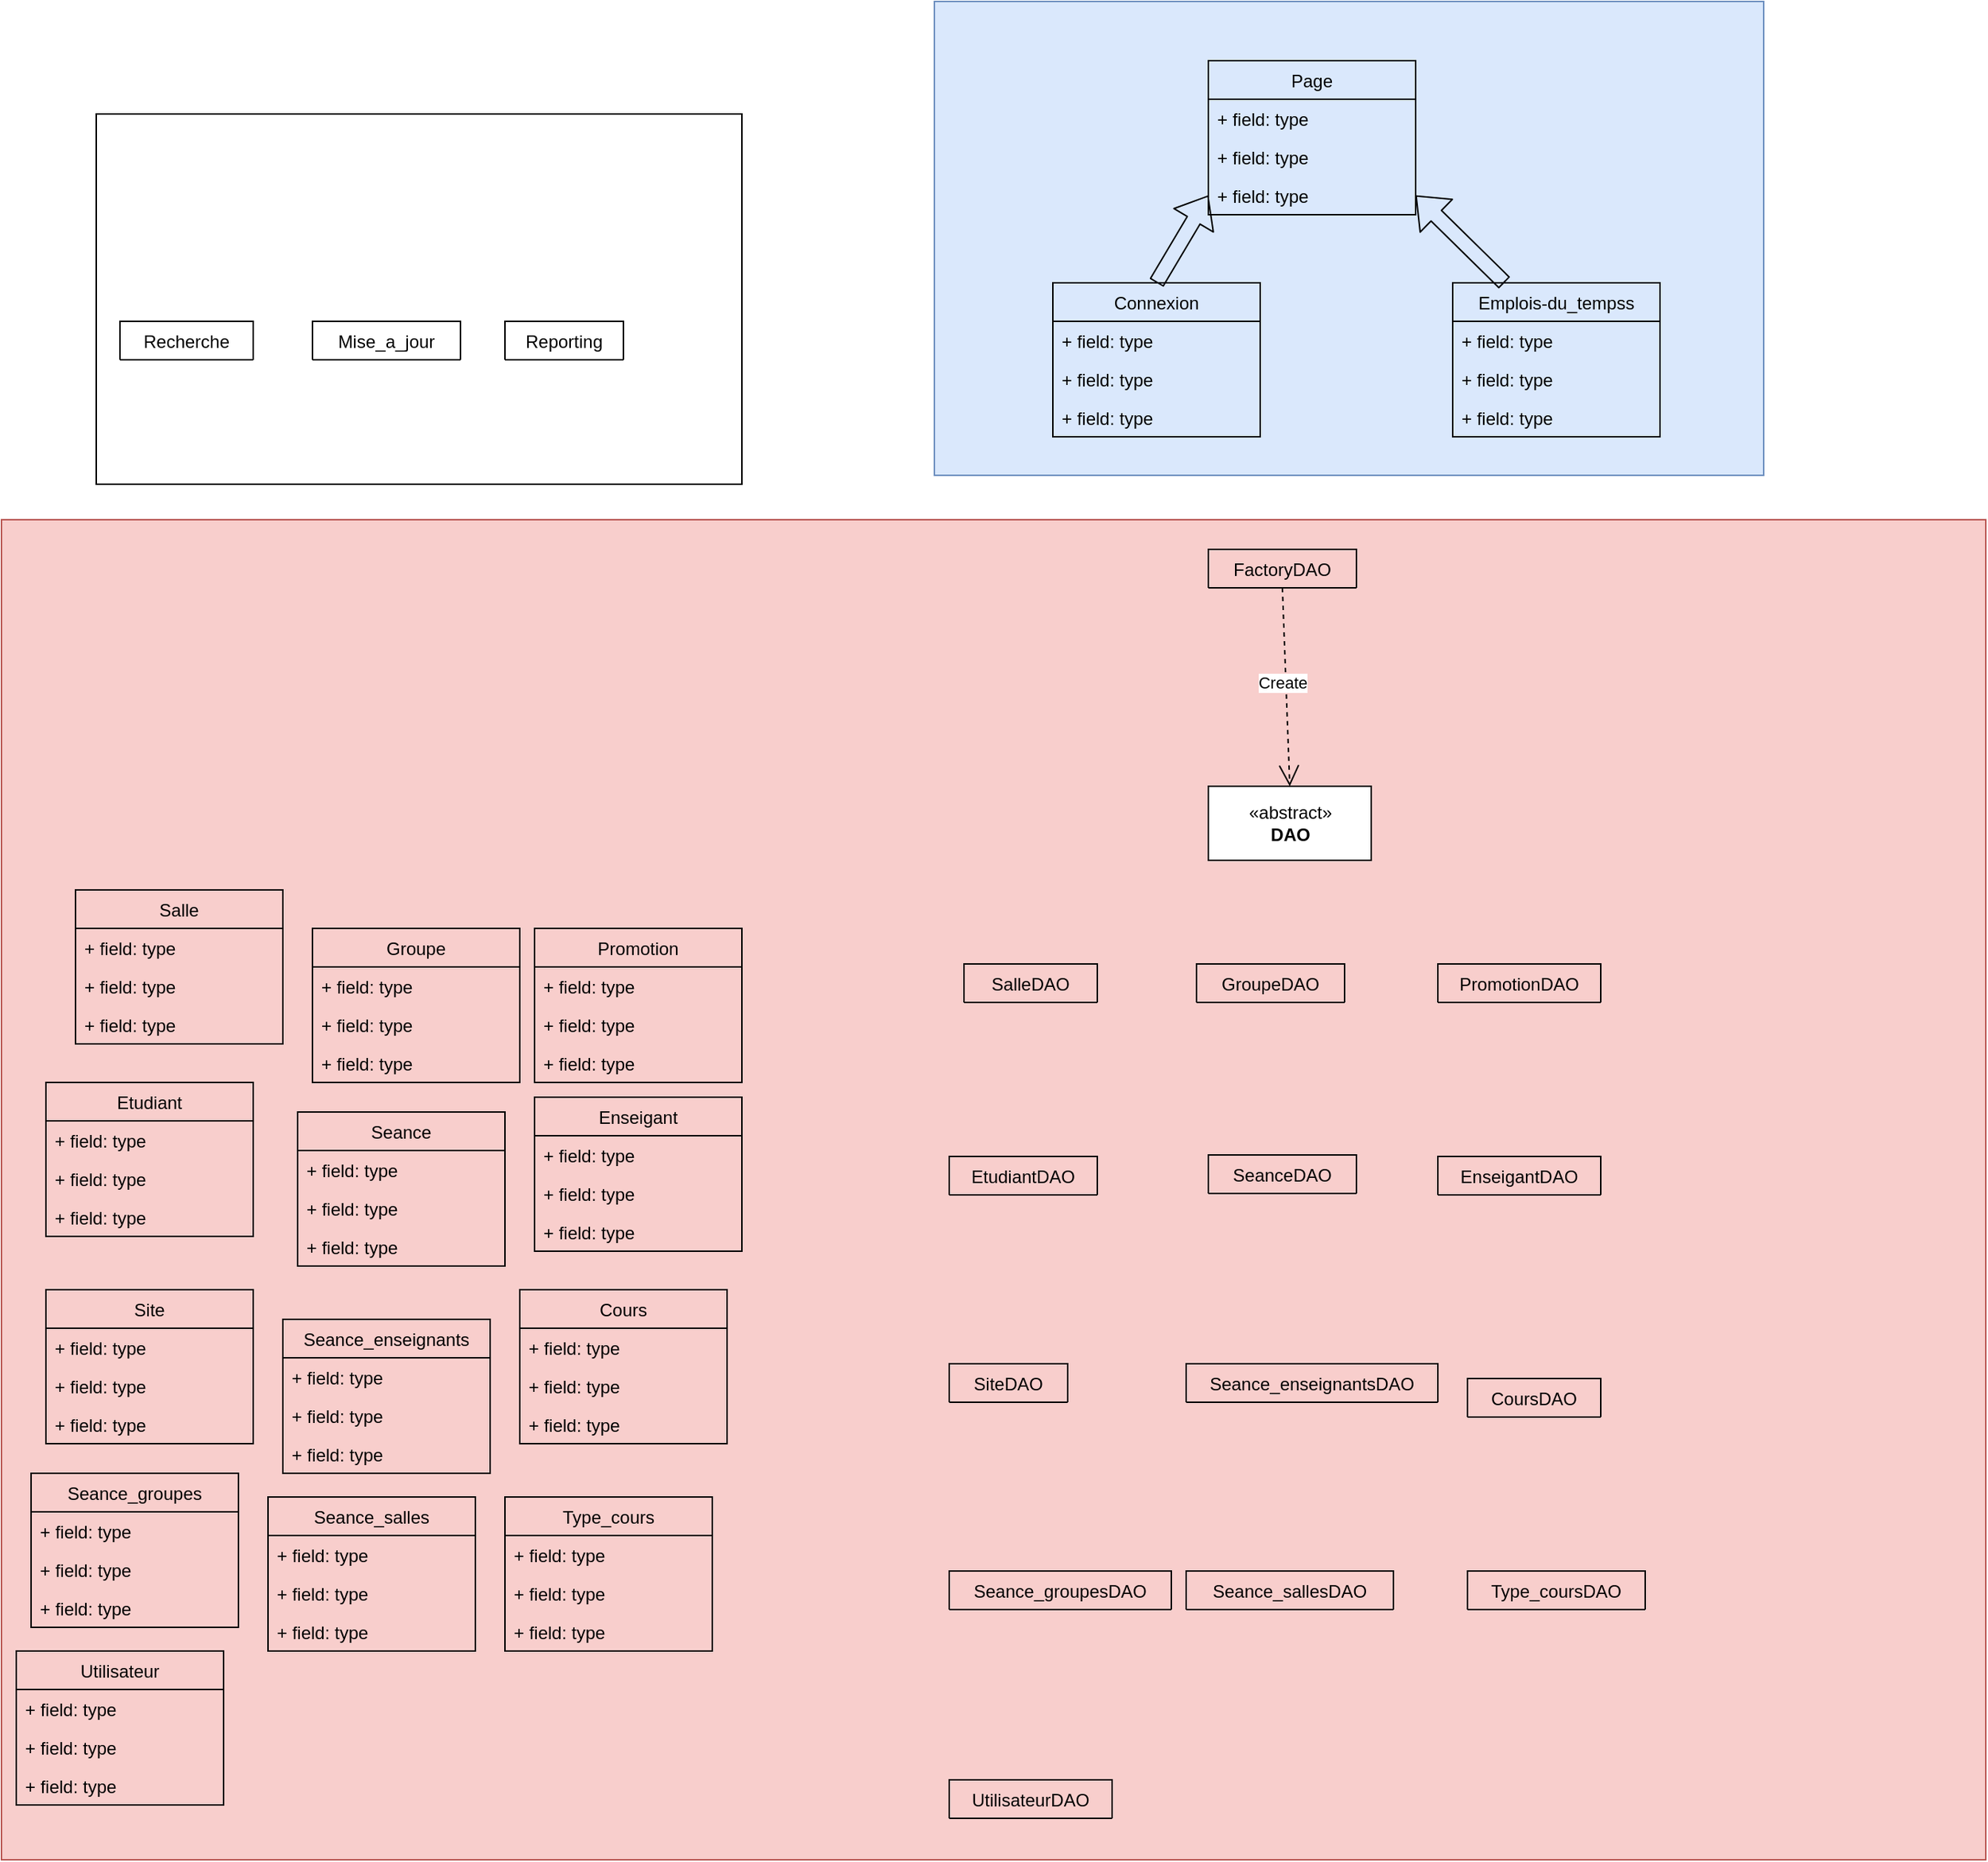 <mxfile version="13.0.3" type="device"><diagram id="pnpmk6hyXVX3S4UAjopI" name="Page-1"><mxGraphModel dx="2031" dy="2400" grid="1" gridSize="10" guides="1" tooltips="1" connect="1" arrows="1" fold="1" page="1" pageScale="1" pageWidth="827" pageHeight="1169" math="0" shadow="0"><root><mxCell id="0"/><mxCell id="1" parent="0"/><mxCell id="8BWzYGE6WjT0NuHXEnyT-165" value="" style="rounded=0;whiteSpace=wrap;html=1;fillColor=#dae8fc;strokeColor=#6c8ebf;" vertex="1" parent="1"><mxGeometry x="650" y="-660" width="560" height="320" as="geometry"/></mxCell><mxCell id="8BWzYGE6WjT0NuHXEnyT-150" value="" style="rounded=0;whiteSpace=wrap;html=1;" vertex="1" parent="1"><mxGeometry x="84" y="-584" width="436" height="250" as="geometry"/></mxCell><mxCell id="8BWzYGE6WjT0NuHXEnyT-59" value="" style="verticalLabelPosition=bottom;verticalAlign=top;html=1;shape=mxgraph.basic.rect;fillColor2=none;strokeWidth=1;size=20;indent=5;fillColor=#f8cecc;strokeColor=#b85450;" vertex="1" parent="1"><mxGeometry x="20" y="-310" width="1340" height="905" as="geometry"/></mxCell><mxCell id="8BWzYGE6WjT0NuHXEnyT-61" value="SalleDAO" style="swimlane;fontStyle=0;childLayout=stackLayout;horizontal=1;startSize=26;fillColor=none;horizontalStack=0;resizeParent=1;resizeParentMax=0;resizeLast=0;collapsible=1;marginBottom=0;" vertex="1" collapsed="1" parent="1"><mxGeometry x="670" y="-10" width="90" height="26" as="geometry"><mxRectangle x="670" y="-10" width="140" height="104" as="alternateBounds"/></mxGeometry></mxCell><mxCell id="8BWzYGE6WjT0NuHXEnyT-62" value="+ field: type" style="text;strokeColor=none;fillColor=none;align=left;verticalAlign=top;spacingLeft=4;spacingRight=4;overflow=hidden;rotatable=0;points=[[0,0.5],[1,0.5]];portConstraint=eastwest;" vertex="1" parent="8BWzYGE6WjT0NuHXEnyT-61"><mxGeometry y="26" width="90" height="26" as="geometry"/></mxCell><mxCell id="8BWzYGE6WjT0NuHXEnyT-63" value="+ field: type" style="text;strokeColor=none;fillColor=none;align=left;verticalAlign=top;spacingLeft=4;spacingRight=4;overflow=hidden;rotatable=0;points=[[0,0.5],[1,0.5]];portConstraint=eastwest;" vertex="1" parent="8BWzYGE6WjT0NuHXEnyT-61"><mxGeometry y="52" width="90" height="26" as="geometry"/></mxCell><mxCell id="8BWzYGE6WjT0NuHXEnyT-64" value="+ field: type" style="text;strokeColor=none;fillColor=none;align=left;verticalAlign=top;spacingLeft=4;spacingRight=4;overflow=hidden;rotatable=0;points=[[0,0.5],[1,0.5]];portConstraint=eastwest;" vertex="1" parent="8BWzYGE6WjT0NuHXEnyT-61"><mxGeometry y="78" width="90" height="26" as="geometry"/></mxCell><mxCell id="8BWzYGE6WjT0NuHXEnyT-65" value="GroupeDAO" style="swimlane;fontStyle=0;childLayout=stackLayout;horizontal=1;startSize=26;fillColor=none;horizontalStack=0;resizeParent=1;resizeParentMax=0;resizeLast=0;collapsible=1;marginBottom=0;" vertex="1" collapsed="1" parent="1"><mxGeometry x="827" y="-10" width="100" height="26" as="geometry"><mxRectangle x="827" y="-10" width="140" height="104" as="alternateBounds"/></mxGeometry></mxCell><mxCell id="8BWzYGE6WjT0NuHXEnyT-66" value="+ field: type" style="text;strokeColor=none;fillColor=none;align=left;verticalAlign=top;spacingLeft=4;spacingRight=4;overflow=hidden;rotatable=0;points=[[0,0.5],[1,0.5]];portConstraint=eastwest;" vertex="1" parent="8BWzYGE6WjT0NuHXEnyT-65"><mxGeometry y="26" width="100" height="26" as="geometry"/></mxCell><mxCell id="8BWzYGE6WjT0NuHXEnyT-67" value="+ field: type" style="text;strokeColor=none;fillColor=none;align=left;verticalAlign=top;spacingLeft=4;spacingRight=4;overflow=hidden;rotatable=0;points=[[0,0.5],[1,0.5]];portConstraint=eastwest;" vertex="1" parent="8BWzYGE6WjT0NuHXEnyT-65"><mxGeometry y="52" width="100" height="26" as="geometry"/></mxCell><mxCell id="8BWzYGE6WjT0NuHXEnyT-68" value="+ field: type" style="text;strokeColor=none;fillColor=none;align=left;verticalAlign=top;spacingLeft=4;spacingRight=4;overflow=hidden;rotatable=0;points=[[0,0.5],[1,0.5]];portConstraint=eastwest;" vertex="1" parent="8BWzYGE6WjT0NuHXEnyT-65"><mxGeometry y="78" width="100" height="26" as="geometry"/></mxCell><mxCell id="8BWzYGE6WjT0NuHXEnyT-69" value="PromotionDAO" style="swimlane;fontStyle=0;childLayout=stackLayout;horizontal=1;startSize=26;fillColor=none;horizontalStack=0;resizeParent=1;resizeParentMax=0;resizeLast=0;collapsible=1;marginBottom=0;" vertex="1" collapsed="1" parent="1"><mxGeometry x="990" y="-10" width="110" height="26" as="geometry"><mxRectangle x="990" y="-10" width="140" height="104" as="alternateBounds"/></mxGeometry></mxCell><mxCell id="8BWzYGE6WjT0NuHXEnyT-70" value="+ field: type" style="text;strokeColor=none;fillColor=none;align=left;verticalAlign=top;spacingLeft=4;spacingRight=4;overflow=hidden;rotatable=0;points=[[0,0.5],[1,0.5]];portConstraint=eastwest;" vertex="1" parent="8BWzYGE6WjT0NuHXEnyT-69"><mxGeometry y="26" width="110" height="26" as="geometry"/></mxCell><mxCell id="8BWzYGE6WjT0NuHXEnyT-71" value="+ field: type" style="text;strokeColor=none;fillColor=none;align=left;verticalAlign=top;spacingLeft=4;spacingRight=4;overflow=hidden;rotatable=0;points=[[0,0.5],[1,0.5]];portConstraint=eastwest;" vertex="1" parent="8BWzYGE6WjT0NuHXEnyT-69"><mxGeometry y="52" width="110" height="26" as="geometry"/></mxCell><mxCell id="8BWzYGE6WjT0NuHXEnyT-72" value="+ field: type" style="text;strokeColor=none;fillColor=none;align=left;verticalAlign=top;spacingLeft=4;spacingRight=4;overflow=hidden;rotatable=0;points=[[0,0.5],[1,0.5]];portConstraint=eastwest;" vertex="1" parent="8BWzYGE6WjT0NuHXEnyT-69"><mxGeometry y="78" width="110" height="26" as="geometry"/></mxCell><mxCell id="8BWzYGE6WjT0NuHXEnyT-73" value="EtudiantDAO" style="swimlane;fontStyle=0;childLayout=stackLayout;horizontal=1;startSize=26;fillColor=none;horizontalStack=0;resizeParent=1;resizeParentMax=0;resizeLast=0;collapsible=1;marginBottom=0;" vertex="1" collapsed="1" parent="1"><mxGeometry x="660" y="120" width="100" height="26" as="geometry"><mxRectangle x="660" y="120" width="140" height="104" as="alternateBounds"/></mxGeometry></mxCell><mxCell id="8BWzYGE6WjT0NuHXEnyT-74" value="+ field: type" style="text;strokeColor=none;fillColor=none;align=left;verticalAlign=top;spacingLeft=4;spacingRight=4;overflow=hidden;rotatable=0;points=[[0,0.5],[1,0.5]];portConstraint=eastwest;" vertex="1" parent="8BWzYGE6WjT0NuHXEnyT-73"><mxGeometry y="26" width="100" height="26" as="geometry"/></mxCell><mxCell id="8BWzYGE6WjT0NuHXEnyT-75" value="+ field: type" style="text;strokeColor=none;fillColor=none;align=left;verticalAlign=top;spacingLeft=4;spacingRight=4;overflow=hidden;rotatable=0;points=[[0,0.5],[1,0.5]];portConstraint=eastwest;" vertex="1" parent="8BWzYGE6WjT0NuHXEnyT-73"><mxGeometry y="52" width="100" height="26" as="geometry"/></mxCell><mxCell id="8BWzYGE6WjT0NuHXEnyT-76" value="+ field: type" style="text;strokeColor=none;fillColor=none;align=left;verticalAlign=top;spacingLeft=4;spacingRight=4;overflow=hidden;rotatable=0;points=[[0,0.5],[1,0.5]];portConstraint=eastwest;" vertex="1" parent="8BWzYGE6WjT0NuHXEnyT-73"><mxGeometry y="78" width="100" height="26" as="geometry"/></mxCell><mxCell id="8BWzYGE6WjT0NuHXEnyT-81" value="EnseigantDAO" style="swimlane;fontStyle=0;childLayout=stackLayout;horizontal=1;startSize=26;fillColor=none;horizontalStack=0;resizeParent=1;resizeParentMax=0;resizeLast=0;collapsible=1;marginBottom=0;" vertex="1" collapsed="1" parent="1"><mxGeometry x="990" y="120" width="110" height="26" as="geometry"><mxRectangle x="990" y="120" width="140" height="104" as="alternateBounds"/></mxGeometry></mxCell><mxCell id="8BWzYGE6WjT0NuHXEnyT-82" value="+ field: type" style="text;strokeColor=none;fillColor=none;align=left;verticalAlign=top;spacingLeft=4;spacingRight=4;overflow=hidden;rotatable=0;points=[[0,0.5],[1,0.5]];portConstraint=eastwest;" vertex="1" parent="8BWzYGE6WjT0NuHXEnyT-81"><mxGeometry y="26" width="110" height="26" as="geometry"/></mxCell><mxCell id="8BWzYGE6WjT0NuHXEnyT-83" value="+ field: type" style="text;strokeColor=none;fillColor=none;align=left;verticalAlign=top;spacingLeft=4;spacingRight=4;overflow=hidden;rotatable=0;points=[[0,0.5],[1,0.5]];portConstraint=eastwest;" vertex="1" parent="8BWzYGE6WjT0NuHXEnyT-81"><mxGeometry y="52" width="110" height="26" as="geometry"/></mxCell><mxCell id="8BWzYGE6WjT0NuHXEnyT-84" value="+ field: type" style="text;strokeColor=none;fillColor=none;align=left;verticalAlign=top;spacingLeft=4;spacingRight=4;overflow=hidden;rotatable=0;points=[[0,0.5],[1,0.5]];portConstraint=eastwest;" vertex="1" parent="8BWzYGE6WjT0NuHXEnyT-81"><mxGeometry y="78" width="110" height="26" as="geometry"/></mxCell><mxCell id="8BWzYGE6WjT0NuHXEnyT-85" value="SiteDAO" style="swimlane;fontStyle=0;childLayout=stackLayout;horizontal=1;startSize=26;fillColor=none;horizontalStack=0;resizeParent=1;resizeParentMax=0;resizeLast=0;collapsible=1;marginBottom=0;" vertex="1" collapsed="1" parent="1"><mxGeometry x="660" y="260" width="80" height="26" as="geometry"><mxRectangle x="660" y="260" width="140" height="104" as="alternateBounds"/></mxGeometry></mxCell><mxCell id="8BWzYGE6WjT0NuHXEnyT-86" value="+ field: type" style="text;strokeColor=none;fillColor=none;align=left;verticalAlign=top;spacingLeft=4;spacingRight=4;overflow=hidden;rotatable=0;points=[[0,0.5],[1,0.5]];portConstraint=eastwest;" vertex="1" parent="8BWzYGE6WjT0NuHXEnyT-85"><mxGeometry y="26" width="80" height="26" as="geometry"/></mxCell><mxCell id="8BWzYGE6WjT0NuHXEnyT-87" value="+ field: type" style="text;strokeColor=none;fillColor=none;align=left;verticalAlign=top;spacingLeft=4;spacingRight=4;overflow=hidden;rotatable=0;points=[[0,0.5],[1,0.5]];portConstraint=eastwest;" vertex="1" parent="8BWzYGE6WjT0NuHXEnyT-85"><mxGeometry y="52" width="80" height="26" as="geometry"/></mxCell><mxCell id="8BWzYGE6WjT0NuHXEnyT-88" value="+ field: type" style="text;strokeColor=none;fillColor=none;align=left;verticalAlign=top;spacingLeft=4;spacingRight=4;overflow=hidden;rotatable=0;points=[[0,0.5],[1,0.5]];portConstraint=eastwest;" vertex="1" parent="8BWzYGE6WjT0NuHXEnyT-85"><mxGeometry y="78" width="80" height="26" as="geometry"/></mxCell><mxCell id="8BWzYGE6WjT0NuHXEnyT-89" value="Seance_enseignantsDAO" style="swimlane;fontStyle=0;childLayout=stackLayout;horizontal=1;startSize=26;fillColor=none;horizontalStack=0;resizeParent=1;resizeParentMax=0;resizeLast=0;collapsible=1;marginBottom=0;" vertex="1" collapsed="1" parent="1"><mxGeometry x="820" y="260" width="170" height="26" as="geometry"><mxRectangle x="820" y="260" width="140" height="104" as="alternateBounds"/></mxGeometry></mxCell><mxCell id="8BWzYGE6WjT0NuHXEnyT-90" value="+ field: type" style="text;strokeColor=none;fillColor=none;align=left;verticalAlign=top;spacingLeft=4;spacingRight=4;overflow=hidden;rotatable=0;points=[[0,0.5],[1,0.5]];portConstraint=eastwest;" vertex="1" parent="8BWzYGE6WjT0NuHXEnyT-89"><mxGeometry y="26" width="170" height="26" as="geometry"/></mxCell><mxCell id="8BWzYGE6WjT0NuHXEnyT-91" value="+ field: type" style="text;strokeColor=none;fillColor=none;align=left;verticalAlign=top;spacingLeft=4;spacingRight=4;overflow=hidden;rotatable=0;points=[[0,0.5],[1,0.5]];portConstraint=eastwest;" vertex="1" parent="8BWzYGE6WjT0NuHXEnyT-89"><mxGeometry y="52" width="170" height="26" as="geometry"/></mxCell><mxCell id="8BWzYGE6WjT0NuHXEnyT-92" value="+ field: type" style="text;strokeColor=none;fillColor=none;align=left;verticalAlign=top;spacingLeft=4;spacingRight=4;overflow=hidden;rotatable=0;points=[[0,0.5],[1,0.5]];portConstraint=eastwest;" vertex="1" parent="8BWzYGE6WjT0NuHXEnyT-89"><mxGeometry y="78" width="170" height="26" as="geometry"/></mxCell><mxCell id="8BWzYGE6WjT0NuHXEnyT-93" value="CoursDAO" style="swimlane;fontStyle=0;childLayout=stackLayout;horizontal=1;startSize=26;fillColor=none;horizontalStack=0;resizeParent=1;resizeParentMax=0;resizeLast=0;collapsible=1;marginBottom=0;" vertex="1" collapsed="1" parent="1"><mxGeometry x="1010" y="270" width="90" height="26" as="geometry"><mxRectangle x="1010" y="270" width="140" height="104" as="alternateBounds"/></mxGeometry></mxCell><mxCell id="8BWzYGE6WjT0NuHXEnyT-94" value="+ field: type" style="text;strokeColor=none;fillColor=none;align=left;verticalAlign=top;spacingLeft=4;spacingRight=4;overflow=hidden;rotatable=0;points=[[0,0.5],[1,0.5]];portConstraint=eastwest;" vertex="1" parent="8BWzYGE6WjT0NuHXEnyT-93"><mxGeometry y="26" width="90" height="26" as="geometry"/></mxCell><mxCell id="8BWzYGE6WjT0NuHXEnyT-95" value="+ field: type" style="text;strokeColor=none;fillColor=none;align=left;verticalAlign=top;spacingLeft=4;spacingRight=4;overflow=hidden;rotatable=0;points=[[0,0.5],[1,0.5]];portConstraint=eastwest;" vertex="1" parent="8BWzYGE6WjT0NuHXEnyT-93"><mxGeometry y="52" width="90" height="26" as="geometry"/></mxCell><mxCell id="8BWzYGE6WjT0NuHXEnyT-96" value="+ field: type" style="text;strokeColor=none;fillColor=none;align=left;verticalAlign=top;spacingLeft=4;spacingRight=4;overflow=hidden;rotatable=0;points=[[0,0.5],[1,0.5]];portConstraint=eastwest;" vertex="1" parent="8BWzYGE6WjT0NuHXEnyT-93"><mxGeometry y="78" width="90" height="26" as="geometry"/></mxCell><mxCell id="8BWzYGE6WjT0NuHXEnyT-97" value="Seance_groupesDAO" style="swimlane;fontStyle=0;childLayout=stackLayout;horizontal=1;startSize=26;fillColor=none;horizontalStack=0;resizeParent=1;resizeParentMax=0;resizeLast=0;collapsible=1;marginBottom=0;" vertex="1" collapsed="1" parent="1"><mxGeometry x="660" y="400" width="150" height="26" as="geometry"><mxRectangle x="660" y="400" width="140" height="104" as="alternateBounds"/></mxGeometry></mxCell><mxCell id="8BWzYGE6WjT0NuHXEnyT-98" value="+ field: type" style="text;strokeColor=none;fillColor=none;align=left;verticalAlign=top;spacingLeft=4;spacingRight=4;overflow=hidden;rotatable=0;points=[[0,0.5],[1,0.5]];portConstraint=eastwest;" vertex="1" parent="8BWzYGE6WjT0NuHXEnyT-97"><mxGeometry y="26" width="150" height="26" as="geometry"/></mxCell><mxCell id="8BWzYGE6WjT0NuHXEnyT-99" value="+ field: type" style="text;strokeColor=none;fillColor=none;align=left;verticalAlign=top;spacingLeft=4;spacingRight=4;overflow=hidden;rotatable=0;points=[[0,0.5],[1,0.5]];portConstraint=eastwest;" vertex="1" parent="8BWzYGE6WjT0NuHXEnyT-97"><mxGeometry y="52" width="150" height="26" as="geometry"/></mxCell><mxCell id="8BWzYGE6WjT0NuHXEnyT-100" value="+ field: type" style="text;strokeColor=none;fillColor=none;align=left;verticalAlign=top;spacingLeft=4;spacingRight=4;overflow=hidden;rotatable=0;points=[[0,0.5],[1,0.5]];portConstraint=eastwest;" vertex="1" parent="8BWzYGE6WjT0NuHXEnyT-97"><mxGeometry y="78" width="150" height="26" as="geometry"/></mxCell><mxCell id="8BWzYGE6WjT0NuHXEnyT-101" value="Seance_sallesDAO" style="swimlane;fontStyle=0;childLayout=stackLayout;horizontal=1;startSize=26;fillColor=none;horizontalStack=0;resizeParent=1;resizeParentMax=0;resizeLast=0;collapsible=1;marginBottom=0;" vertex="1" collapsed="1" parent="1"><mxGeometry x="820" y="400" width="140" height="26" as="geometry"><mxRectangle x="820" y="400" width="140" height="104" as="alternateBounds"/></mxGeometry></mxCell><mxCell id="8BWzYGE6WjT0NuHXEnyT-102" value="+ field: type" style="text;strokeColor=none;fillColor=none;align=left;verticalAlign=top;spacingLeft=4;spacingRight=4;overflow=hidden;rotatable=0;points=[[0,0.5],[1,0.5]];portConstraint=eastwest;" vertex="1" parent="8BWzYGE6WjT0NuHXEnyT-101"><mxGeometry y="26" width="140" height="26" as="geometry"/></mxCell><mxCell id="8BWzYGE6WjT0NuHXEnyT-103" value="+ field: type" style="text;strokeColor=none;fillColor=none;align=left;verticalAlign=top;spacingLeft=4;spacingRight=4;overflow=hidden;rotatable=0;points=[[0,0.5],[1,0.5]];portConstraint=eastwest;" vertex="1" parent="8BWzYGE6WjT0NuHXEnyT-101"><mxGeometry y="52" width="140" height="26" as="geometry"/></mxCell><mxCell id="8BWzYGE6WjT0NuHXEnyT-104" value="+ field: type" style="text;strokeColor=none;fillColor=none;align=left;verticalAlign=top;spacingLeft=4;spacingRight=4;overflow=hidden;rotatable=0;points=[[0,0.5],[1,0.5]];portConstraint=eastwest;" vertex="1" parent="8BWzYGE6WjT0NuHXEnyT-101"><mxGeometry y="78" width="140" height="26" as="geometry"/></mxCell><mxCell id="8BWzYGE6WjT0NuHXEnyT-105" value="Type_coursDAO" style="swimlane;fontStyle=0;childLayout=stackLayout;horizontal=1;startSize=26;fillColor=none;horizontalStack=0;resizeParent=1;resizeParentMax=0;resizeLast=0;collapsible=1;marginBottom=0;" vertex="1" collapsed="1" parent="1"><mxGeometry x="1010" y="400" width="120" height="26" as="geometry"><mxRectangle x="1010" y="400" width="140" height="104" as="alternateBounds"/></mxGeometry></mxCell><mxCell id="8BWzYGE6WjT0NuHXEnyT-106" value="+ field: type" style="text;strokeColor=none;fillColor=none;align=left;verticalAlign=top;spacingLeft=4;spacingRight=4;overflow=hidden;rotatable=0;points=[[0,0.5],[1,0.5]];portConstraint=eastwest;" vertex="1" parent="8BWzYGE6WjT0NuHXEnyT-105"><mxGeometry y="26" width="120" height="26" as="geometry"/></mxCell><mxCell id="8BWzYGE6WjT0NuHXEnyT-107" value="+ field: type" style="text;strokeColor=none;fillColor=none;align=left;verticalAlign=top;spacingLeft=4;spacingRight=4;overflow=hidden;rotatable=0;points=[[0,0.5],[1,0.5]];portConstraint=eastwest;" vertex="1" parent="8BWzYGE6WjT0NuHXEnyT-105"><mxGeometry y="52" width="120" height="26" as="geometry"/></mxCell><mxCell id="8BWzYGE6WjT0NuHXEnyT-108" value="+ field: type" style="text;strokeColor=none;fillColor=none;align=left;verticalAlign=top;spacingLeft=4;spacingRight=4;overflow=hidden;rotatable=0;points=[[0,0.5],[1,0.5]];portConstraint=eastwest;" vertex="1" parent="8BWzYGE6WjT0NuHXEnyT-105"><mxGeometry y="78" width="120" height="26" as="geometry"/></mxCell><mxCell id="8BWzYGE6WjT0NuHXEnyT-109" value="UtilisateurDAO" style="swimlane;fontStyle=0;childLayout=stackLayout;horizontal=1;startSize=26;fillColor=none;horizontalStack=0;resizeParent=1;resizeParentMax=0;resizeLast=0;collapsible=1;marginBottom=0;" vertex="1" collapsed="1" parent="1"><mxGeometry x="660" y="541" width="110" height="26" as="geometry"><mxRectangle x="660" y="541" width="140" height="104" as="alternateBounds"/></mxGeometry></mxCell><mxCell id="8BWzYGE6WjT0NuHXEnyT-110" value="+ field: type" style="text;strokeColor=none;fillColor=none;align=left;verticalAlign=top;spacingLeft=4;spacingRight=4;overflow=hidden;rotatable=0;points=[[0,0.5],[1,0.5]];portConstraint=eastwest;" vertex="1" parent="8BWzYGE6WjT0NuHXEnyT-109"><mxGeometry y="26" width="110" height="26" as="geometry"/></mxCell><mxCell id="8BWzYGE6WjT0NuHXEnyT-111" value="+ field: type" style="text;strokeColor=none;fillColor=none;align=left;verticalAlign=top;spacingLeft=4;spacingRight=4;overflow=hidden;rotatable=0;points=[[0,0.5],[1,0.5]];portConstraint=eastwest;" vertex="1" parent="8BWzYGE6WjT0NuHXEnyT-109"><mxGeometry y="52" width="110" height="26" as="geometry"/></mxCell><mxCell id="8BWzYGE6WjT0NuHXEnyT-112" value="+ field: type" style="text;strokeColor=none;fillColor=none;align=left;verticalAlign=top;spacingLeft=4;spacingRight=4;overflow=hidden;rotatable=0;points=[[0,0.5],[1,0.5]];portConstraint=eastwest;" vertex="1" parent="8BWzYGE6WjT0NuHXEnyT-109"><mxGeometry y="78" width="110" height="26" as="geometry"/></mxCell><mxCell id="8BWzYGE6WjT0NuHXEnyT-113" value="«abstract»&lt;br&gt;&lt;b&gt;DAO&lt;/b&gt;" style="html=1;" vertex="1" parent="1"><mxGeometry x="835" y="-130" width="110" height="50" as="geometry"/></mxCell><mxCell id="8BWzYGE6WjT0NuHXEnyT-131" value="FactoryDAO" style="swimlane;fontStyle=0;childLayout=stackLayout;horizontal=1;startSize=26;fillColor=none;horizontalStack=0;resizeParent=1;resizeParentMax=0;resizeLast=0;collapsible=1;marginBottom=0;" vertex="1" collapsed="1" parent="1"><mxGeometry x="835" y="-290" width="100" height="26" as="geometry"><mxRectangle x="835" y="-290" width="140" height="104" as="alternateBounds"/></mxGeometry></mxCell><mxCell id="8BWzYGE6WjT0NuHXEnyT-132" value="+ field: type" style="text;strokeColor=none;fillColor=none;align=left;verticalAlign=top;spacingLeft=4;spacingRight=4;overflow=hidden;rotatable=0;points=[[0,0.5],[1,0.5]];portConstraint=eastwest;" vertex="1" parent="8BWzYGE6WjT0NuHXEnyT-131"><mxGeometry y="26" width="100" height="26" as="geometry"/></mxCell><mxCell id="8BWzYGE6WjT0NuHXEnyT-133" value="+ field: type" style="text;strokeColor=none;fillColor=none;align=left;verticalAlign=top;spacingLeft=4;spacingRight=4;overflow=hidden;rotatable=0;points=[[0,0.5],[1,0.5]];portConstraint=eastwest;" vertex="1" parent="8BWzYGE6WjT0NuHXEnyT-131"><mxGeometry y="52" width="100" height="26" as="geometry"/></mxCell><mxCell id="8BWzYGE6WjT0NuHXEnyT-134" value="+ field: type" style="text;strokeColor=none;fillColor=none;align=left;verticalAlign=top;spacingLeft=4;spacingRight=4;overflow=hidden;rotatable=0;points=[[0,0.5],[1,0.5]];portConstraint=eastwest;" vertex="1" parent="8BWzYGE6WjT0NuHXEnyT-131"><mxGeometry y="78" width="100" height="26" as="geometry"/></mxCell><mxCell id="8BWzYGE6WjT0NuHXEnyT-135" value="Create" style="endArrow=open;endSize=12;dashed=1;html=1;entryX=0.5;entryY=0;entryDx=0;entryDy=0;exitX=0.5;exitY=1;exitDx=0;exitDy=0;" edge="1" parent="1" source="8BWzYGE6WjT0NuHXEnyT-131" target="8BWzYGE6WjT0NuHXEnyT-113"><mxGeometry x="-0.046" y="-2" width="160" relative="1" as="geometry"><mxPoint x="740" y="-250" as="sourcePoint"/><mxPoint x="900" y="-250" as="targetPoint"/><mxPoint as="offset"/></mxGeometry></mxCell><mxCell id="8BWzYGE6WjT0NuHXEnyT-1" value="Etudiant" style="swimlane;fontStyle=0;childLayout=stackLayout;horizontal=1;startSize=26;fillColor=none;horizontalStack=0;resizeParent=1;resizeParentMax=0;resizeLast=0;collapsible=1;marginBottom=0;" vertex="1" parent="1"><mxGeometry x="50" y="70" width="140" height="104" as="geometry"/></mxCell><mxCell id="8BWzYGE6WjT0NuHXEnyT-2" value="+ field: type" style="text;strokeColor=none;fillColor=none;align=left;verticalAlign=top;spacingLeft=4;spacingRight=4;overflow=hidden;rotatable=0;points=[[0,0.5],[1,0.5]];portConstraint=eastwest;" vertex="1" parent="8BWzYGE6WjT0NuHXEnyT-1"><mxGeometry y="26" width="140" height="26" as="geometry"/></mxCell><mxCell id="8BWzYGE6WjT0NuHXEnyT-3" value="+ field: type" style="text;strokeColor=none;fillColor=none;align=left;verticalAlign=top;spacingLeft=4;spacingRight=4;overflow=hidden;rotatable=0;points=[[0,0.5],[1,0.5]];portConstraint=eastwest;" vertex="1" parent="8BWzYGE6WjT0NuHXEnyT-1"><mxGeometry y="52" width="140" height="26" as="geometry"/></mxCell><mxCell id="8BWzYGE6WjT0NuHXEnyT-4" value="+ field: type" style="text;strokeColor=none;fillColor=none;align=left;verticalAlign=top;spacingLeft=4;spacingRight=4;overflow=hidden;rotatable=0;points=[[0,0.5],[1,0.5]];portConstraint=eastwest;" vertex="1" parent="8BWzYGE6WjT0NuHXEnyT-1"><mxGeometry y="78" width="140" height="26" as="geometry"/></mxCell><mxCell id="8BWzYGE6WjT0NuHXEnyT-21" value="Groupe" style="swimlane;fontStyle=0;childLayout=stackLayout;horizontal=1;startSize=26;fillColor=none;horizontalStack=0;resizeParent=1;resizeParentMax=0;resizeLast=0;collapsible=1;marginBottom=0;" vertex="1" parent="1"><mxGeometry x="230" y="-34" width="140" height="104" as="geometry"/></mxCell><mxCell id="8BWzYGE6WjT0NuHXEnyT-22" value="+ field: type" style="text;strokeColor=none;fillColor=none;align=left;verticalAlign=top;spacingLeft=4;spacingRight=4;overflow=hidden;rotatable=0;points=[[0,0.5],[1,0.5]];portConstraint=eastwest;" vertex="1" parent="8BWzYGE6WjT0NuHXEnyT-21"><mxGeometry y="26" width="140" height="26" as="geometry"/></mxCell><mxCell id="8BWzYGE6WjT0NuHXEnyT-23" value="+ field: type" style="text;strokeColor=none;fillColor=none;align=left;verticalAlign=top;spacingLeft=4;spacingRight=4;overflow=hidden;rotatable=0;points=[[0,0.5],[1,0.5]];portConstraint=eastwest;" vertex="1" parent="8BWzYGE6WjT0NuHXEnyT-21"><mxGeometry y="52" width="140" height="26" as="geometry"/></mxCell><mxCell id="8BWzYGE6WjT0NuHXEnyT-24" value="+ field: type" style="text;strokeColor=none;fillColor=none;align=left;verticalAlign=top;spacingLeft=4;spacingRight=4;overflow=hidden;rotatable=0;points=[[0,0.5],[1,0.5]];portConstraint=eastwest;" vertex="1" parent="8BWzYGE6WjT0NuHXEnyT-21"><mxGeometry y="78" width="140" height="26" as="geometry"/></mxCell><mxCell id="8BWzYGE6WjT0NuHXEnyT-25" value="Promotion" style="swimlane;fontStyle=0;childLayout=stackLayout;horizontal=1;startSize=26;fillColor=none;horizontalStack=0;resizeParent=1;resizeParentMax=0;resizeLast=0;collapsible=1;marginBottom=0;" vertex="1" parent="1"><mxGeometry x="380" y="-34" width="140" height="104" as="geometry"/></mxCell><mxCell id="8BWzYGE6WjT0NuHXEnyT-26" value="+ field: type" style="text;strokeColor=none;fillColor=none;align=left;verticalAlign=top;spacingLeft=4;spacingRight=4;overflow=hidden;rotatable=0;points=[[0,0.5],[1,0.5]];portConstraint=eastwest;" vertex="1" parent="8BWzYGE6WjT0NuHXEnyT-25"><mxGeometry y="26" width="140" height="26" as="geometry"/></mxCell><mxCell id="8BWzYGE6WjT0NuHXEnyT-27" value="+ field: type" style="text;strokeColor=none;fillColor=none;align=left;verticalAlign=top;spacingLeft=4;spacingRight=4;overflow=hidden;rotatable=0;points=[[0,0.5],[1,0.5]];portConstraint=eastwest;" vertex="1" parent="8BWzYGE6WjT0NuHXEnyT-25"><mxGeometry y="52" width="140" height="26" as="geometry"/></mxCell><mxCell id="8BWzYGE6WjT0NuHXEnyT-28" value="+ field: type" style="text;strokeColor=none;fillColor=none;align=left;verticalAlign=top;spacingLeft=4;spacingRight=4;overflow=hidden;rotatable=0;points=[[0,0.5],[1,0.5]];portConstraint=eastwest;" vertex="1" parent="8BWzYGE6WjT0NuHXEnyT-25"><mxGeometry y="78" width="140" height="26" as="geometry"/></mxCell><mxCell id="8BWzYGE6WjT0NuHXEnyT-29" value="Salle" style="swimlane;fontStyle=0;childLayout=stackLayout;horizontal=1;startSize=26;fillColor=none;horizontalStack=0;resizeParent=1;resizeParentMax=0;resizeLast=0;collapsible=1;marginBottom=0;" vertex="1" parent="1"><mxGeometry x="70" y="-60" width="140" height="104" as="geometry"/></mxCell><mxCell id="8BWzYGE6WjT0NuHXEnyT-30" value="+ field: type" style="text;strokeColor=none;fillColor=none;align=left;verticalAlign=top;spacingLeft=4;spacingRight=4;overflow=hidden;rotatable=0;points=[[0,0.5],[1,0.5]];portConstraint=eastwest;" vertex="1" parent="8BWzYGE6WjT0NuHXEnyT-29"><mxGeometry y="26" width="140" height="26" as="geometry"/></mxCell><mxCell id="8BWzYGE6WjT0NuHXEnyT-31" value="+ field: type" style="text;strokeColor=none;fillColor=none;align=left;verticalAlign=top;spacingLeft=4;spacingRight=4;overflow=hidden;rotatable=0;points=[[0,0.5],[1,0.5]];portConstraint=eastwest;" vertex="1" parent="8BWzYGE6WjT0NuHXEnyT-29"><mxGeometry y="52" width="140" height="26" as="geometry"/></mxCell><mxCell id="8BWzYGE6WjT0NuHXEnyT-32" value="+ field: type" style="text;strokeColor=none;fillColor=none;align=left;verticalAlign=top;spacingLeft=4;spacingRight=4;overflow=hidden;rotatable=0;points=[[0,0.5],[1,0.5]];portConstraint=eastwest;" vertex="1" parent="8BWzYGE6WjT0NuHXEnyT-29"><mxGeometry y="78" width="140" height="26" as="geometry"/></mxCell><mxCell id="8BWzYGE6WjT0NuHXEnyT-13" value="Enseigant" style="swimlane;fontStyle=0;childLayout=stackLayout;horizontal=1;startSize=26;fillColor=none;horizontalStack=0;resizeParent=1;resizeParentMax=0;resizeLast=0;collapsible=1;marginBottom=0;" vertex="1" parent="1"><mxGeometry x="380" y="80" width="140" height="104" as="geometry"/></mxCell><mxCell id="8BWzYGE6WjT0NuHXEnyT-14" value="+ field: type" style="text;strokeColor=none;fillColor=none;align=left;verticalAlign=top;spacingLeft=4;spacingRight=4;overflow=hidden;rotatable=0;points=[[0,0.5],[1,0.5]];portConstraint=eastwest;" vertex="1" parent="8BWzYGE6WjT0NuHXEnyT-13"><mxGeometry y="26" width="140" height="26" as="geometry"/></mxCell><mxCell id="8BWzYGE6WjT0NuHXEnyT-15" value="+ field: type" style="text;strokeColor=none;fillColor=none;align=left;verticalAlign=top;spacingLeft=4;spacingRight=4;overflow=hidden;rotatable=0;points=[[0,0.5],[1,0.5]];portConstraint=eastwest;" vertex="1" parent="8BWzYGE6WjT0NuHXEnyT-13"><mxGeometry y="52" width="140" height="26" as="geometry"/></mxCell><mxCell id="8BWzYGE6WjT0NuHXEnyT-16" value="+ field: type" style="text;strokeColor=none;fillColor=none;align=left;verticalAlign=top;spacingLeft=4;spacingRight=4;overflow=hidden;rotatable=0;points=[[0,0.5],[1,0.5]];portConstraint=eastwest;" vertex="1" parent="8BWzYGE6WjT0NuHXEnyT-13"><mxGeometry y="78" width="140" height="26" as="geometry"/></mxCell><mxCell id="8BWzYGE6WjT0NuHXEnyT-33" value="Seance" style="swimlane;fontStyle=0;childLayout=stackLayout;horizontal=1;startSize=26;fillColor=none;horizontalStack=0;resizeParent=1;resizeParentMax=0;resizeLast=0;collapsible=1;marginBottom=0;" vertex="1" parent="1"><mxGeometry x="220" y="90" width="140" height="104" as="geometry"/></mxCell><mxCell id="8BWzYGE6WjT0NuHXEnyT-34" value="+ field: type" style="text;strokeColor=none;fillColor=none;align=left;verticalAlign=top;spacingLeft=4;spacingRight=4;overflow=hidden;rotatable=0;points=[[0,0.5],[1,0.5]];portConstraint=eastwest;" vertex="1" parent="8BWzYGE6WjT0NuHXEnyT-33"><mxGeometry y="26" width="140" height="26" as="geometry"/></mxCell><mxCell id="8BWzYGE6WjT0NuHXEnyT-35" value="+ field: type" style="text;strokeColor=none;fillColor=none;align=left;verticalAlign=top;spacingLeft=4;spacingRight=4;overflow=hidden;rotatable=0;points=[[0,0.5],[1,0.5]];portConstraint=eastwest;" vertex="1" parent="8BWzYGE6WjT0NuHXEnyT-33"><mxGeometry y="52" width="140" height="26" as="geometry"/></mxCell><mxCell id="8BWzYGE6WjT0NuHXEnyT-36" value="+ field: type" style="text;strokeColor=none;fillColor=none;align=left;verticalAlign=top;spacingLeft=4;spacingRight=4;overflow=hidden;rotatable=0;points=[[0,0.5],[1,0.5]];portConstraint=eastwest;" vertex="1" parent="8BWzYGE6WjT0NuHXEnyT-33"><mxGeometry y="78" width="140" height="26" as="geometry"/></mxCell><mxCell id="8BWzYGE6WjT0NuHXEnyT-37" value="Seance_enseignants" style="swimlane;fontStyle=0;childLayout=stackLayout;horizontal=1;startSize=26;fillColor=none;horizontalStack=0;resizeParent=1;resizeParentMax=0;resizeLast=0;collapsible=1;marginBottom=0;" vertex="1" parent="1"><mxGeometry x="210" y="230" width="140" height="104" as="geometry"/></mxCell><mxCell id="8BWzYGE6WjT0NuHXEnyT-38" value="+ field: type" style="text;strokeColor=none;fillColor=none;align=left;verticalAlign=top;spacingLeft=4;spacingRight=4;overflow=hidden;rotatable=0;points=[[0,0.5],[1,0.5]];portConstraint=eastwest;" vertex="1" parent="8BWzYGE6WjT0NuHXEnyT-37"><mxGeometry y="26" width="140" height="26" as="geometry"/></mxCell><mxCell id="8BWzYGE6WjT0NuHXEnyT-39" value="+ field: type" style="text;strokeColor=none;fillColor=none;align=left;verticalAlign=top;spacingLeft=4;spacingRight=4;overflow=hidden;rotatable=0;points=[[0,0.5],[1,0.5]];portConstraint=eastwest;" vertex="1" parent="8BWzYGE6WjT0NuHXEnyT-37"><mxGeometry y="52" width="140" height="26" as="geometry"/></mxCell><mxCell id="8BWzYGE6WjT0NuHXEnyT-40" value="+ field: type" style="text;strokeColor=none;fillColor=none;align=left;verticalAlign=top;spacingLeft=4;spacingRight=4;overflow=hidden;rotatable=0;points=[[0,0.5],[1,0.5]];portConstraint=eastwest;" vertex="1" parent="8BWzYGE6WjT0NuHXEnyT-37"><mxGeometry y="78" width="140" height="26" as="geometry"/></mxCell><mxCell id="8BWzYGE6WjT0NuHXEnyT-9" value="Site" style="swimlane;fontStyle=0;childLayout=stackLayout;horizontal=1;startSize=26;fillColor=none;horizontalStack=0;resizeParent=1;resizeParentMax=0;resizeLast=0;collapsible=1;marginBottom=0;" vertex="1" parent="1"><mxGeometry x="50" y="210" width="140" height="104" as="geometry"/></mxCell><mxCell id="8BWzYGE6WjT0NuHXEnyT-10" value="+ field: type" style="text;strokeColor=none;fillColor=none;align=left;verticalAlign=top;spacingLeft=4;spacingRight=4;overflow=hidden;rotatable=0;points=[[0,0.5],[1,0.5]];portConstraint=eastwest;" vertex="1" parent="8BWzYGE6WjT0NuHXEnyT-9"><mxGeometry y="26" width="140" height="26" as="geometry"/></mxCell><mxCell id="8BWzYGE6WjT0NuHXEnyT-11" value="+ field: type" style="text;strokeColor=none;fillColor=none;align=left;verticalAlign=top;spacingLeft=4;spacingRight=4;overflow=hidden;rotatable=0;points=[[0,0.5],[1,0.5]];portConstraint=eastwest;" vertex="1" parent="8BWzYGE6WjT0NuHXEnyT-9"><mxGeometry y="52" width="140" height="26" as="geometry"/></mxCell><mxCell id="8BWzYGE6WjT0NuHXEnyT-12" value="+ field: type" style="text;strokeColor=none;fillColor=none;align=left;verticalAlign=top;spacingLeft=4;spacingRight=4;overflow=hidden;rotatable=0;points=[[0,0.5],[1,0.5]];portConstraint=eastwest;" vertex="1" parent="8BWzYGE6WjT0NuHXEnyT-9"><mxGeometry y="78" width="140" height="26" as="geometry"/></mxCell><mxCell id="8BWzYGE6WjT0NuHXEnyT-17" value="Cours" style="swimlane;fontStyle=0;childLayout=stackLayout;horizontal=1;startSize=26;fillColor=none;horizontalStack=0;resizeParent=1;resizeParentMax=0;resizeLast=0;collapsible=1;marginBottom=0;" vertex="1" parent="1"><mxGeometry x="370" y="210" width="140" height="104" as="geometry"/></mxCell><mxCell id="8BWzYGE6WjT0NuHXEnyT-18" value="+ field: type" style="text;strokeColor=none;fillColor=none;align=left;verticalAlign=top;spacingLeft=4;spacingRight=4;overflow=hidden;rotatable=0;points=[[0,0.5],[1,0.5]];portConstraint=eastwest;" vertex="1" parent="8BWzYGE6WjT0NuHXEnyT-17"><mxGeometry y="26" width="140" height="26" as="geometry"/></mxCell><mxCell id="8BWzYGE6WjT0NuHXEnyT-19" value="+ field: type" style="text;strokeColor=none;fillColor=none;align=left;verticalAlign=top;spacingLeft=4;spacingRight=4;overflow=hidden;rotatable=0;points=[[0,0.5],[1,0.5]];portConstraint=eastwest;" vertex="1" parent="8BWzYGE6WjT0NuHXEnyT-17"><mxGeometry y="52" width="140" height="26" as="geometry"/></mxCell><mxCell id="8BWzYGE6WjT0NuHXEnyT-20" value="+ field: type" style="text;strokeColor=none;fillColor=none;align=left;verticalAlign=top;spacingLeft=4;spacingRight=4;overflow=hidden;rotatable=0;points=[[0,0.5],[1,0.5]];portConstraint=eastwest;" vertex="1" parent="8BWzYGE6WjT0NuHXEnyT-17"><mxGeometry y="78" width="140" height="26" as="geometry"/></mxCell><mxCell id="8BWzYGE6WjT0NuHXEnyT-41" value="Seance_groupes" style="swimlane;fontStyle=0;childLayout=stackLayout;horizontal=1;startSize=26;fillColor=none;horizontalStack=0;resizeParent=1;resizeParentMax=0;resizeLast=0;collapsible=1;marginBottom=0;" vertex="1" parent="1"><mxGeometry x="40" y="334" width="140" height="104" as="geometry"/></mxCell><mxCell id="8BWzYGE6WjT0NuHXEnyT-42" value="+ field: type" style="text;strokeColor=none;fillColor=none;align=left;verticalAlign=top;spacingLeft=4;spacingRight=4;overflow=hidden;rotatable=0;points=[[0,0.5],[1,0.5]];portConstraint=eastwest;" vertex="1" parent="8BWzYGE6WjT0NuHXEnyT-41"><mxGeometry y="26" width="140" height="26" as="geometry"/></mxCell><mxCell id="8BWzYGE6WjT0NuHXEnyT-43" value="+ field: type" style="text;strokeColor=none;fillColor=none;align=left;verticalAlign=top;spacingLeft=4;spacingRight=4;overflow=hidden;rotatable=0;points=[[0,0.5],[1,0.5]];portConstraint=eastwest;" vertex="1" parent="8BWzYGE6WjT0NuHXEnyT-41"><mxGeometry y="52" width="140" height="26" as="geometry"/></mxCell><mxCell id="8BWzYGE6WjT0NuHXEnyT-44" value="+ field: type" style="text;strokeColor=none;fillColor=none;align=left;verticalAlign=top;spacingLeft=4;spacingRight=4;overflow=hidden;rotatable=0;points=[[0,0.5],[1,0.5]];portConstraint=eastwest;" vertex="1" parent="8BWzYGE6WjT0NuHXEnyT-41"><mxGeometry y="78" width="140" height="26" as="geometry"/></mxCell><mxCell id="8BWzYGE6WjT0NuHXEnyT-45" value="Seance_salles" style="swimlane;fontStyle=0;childLayout=stackLayout;horizontal=1;startSize=26;fillColor=none;horizontalStack=0;resizeParent=1;resizeParentMax=0;resizeLast=0;collapsible=1;marginBottom=0;" vertex="1" parent="1"><mxGeometry x="200" y="350" width="140" height="104" as="geometry"/></mxCell><mxCell id="8BWzYGE6WjT0NuHXEnyT-46" value="+ field: type" style="text;strokeColor=none;fillColor=none;align=left;verticalAlign=top;spacingLeft=4;spacingRight=4;overflow=hidden;rotatable=0;points=[[0,0.5],[1,0.5]];portConstraint=eastwest;" vertex="1" parent="8BWzYGE6WjT0NuHXEnyT-45"><mxGeometry y="26" width="140" height="26" as="geometry"/></mxCell><mxCell id="8BWzYGE6WjT0NuHXEnyT-47" value="+ field: type" style="text;strokeColor=none;fillColor=none;align=left;verticalAlign=top;spacingLeft=4;spacingRight=4;overflow=hidden;rotatable=0;points=[[0,0.5],[1,0.5]];portConstraint=eastwest;" vertex="1" parent="8BWzYGE6WjT0NuHXEnyT-45"><mxGeometry y="52" width="140" height="26" as="geometry"/></mxCell><mxCell id="8BWzYGE6WjT0NuHXEnyT-48" value="+ field: type" style="text;strokeColor=none;fillColor=none;align=left;verticalAlign=top;spacingLeft=4;spacingRight=4;overflow=hidden;rotatable=0;points=[[0,0.5],[1,0.5]];portConstraint=eastwest;" vertex="1" parent="8BWzYGE6WjT0NuHXEnyT-45"><mxGeometry y="78" width="140" height="26" as="geometry"/></mxCell><mxCell id="8BWzYGE6WjT0NuHXEnyT-49" value="Type_cours" style="swimlane;fontStyle=0;childLayout=stackLayout;horizontal=1;startSize=26;fillColor=none;horizontalStack=0;resizeParent=1;resizeParentMax=0;resizeLast=0;collapsible=1;marginBottom=0;" vertex="1" parent="1"><mxGeometry x="360" y="350" width="140" height="104" as="geometry"/></mxCell><mxCell id="8BWzYGE6WjT0NuHXEnyT-50" value="+ field: type" style="text;strokeColor=none;fillColor=none;align=left;verticalAlign=top;spacingLeft=4;spacingRight=4;overflow=hidden;rotatable=0;points=[[0,0.5],[1,0.5]];portConstraint=eastwest;" vertex="1" parent="8BWzYGE6WjT0NuHXEnyT-49"><mxGeometry y="26" width="140" height="26" as="geometry"/></mxCell><mxCell id="8BWzYGE6WjT0NuHXEnyT-51" value="+ field: type" style="text;strokeColor=none;fillColor=none;align=left;verticalAlign=top;spacingLeft=4;spacingRight=4;overflow=hidden;rotatable=0;points=[[0,0.5],[1,0.5]];portConstraint=eastwest;" vertex="1" parent="8BWzYGE6WjT0NuHXEnyT-49"><mxGeometry y="52" width="140" height="26" as="geometry"/></mxCell><mxCell id="8BWzYGE6WjT0NuHXEnyT-52" value="+ field: type" style="text;strokeColor=none;fillColor=none;align=left;verticalAlign=top;spacingLeft=4;spacingRight=4;overflow=hidden;rotatable=0;points=[[0,0.5],[1,0.5]];portConstraint=eastwest;" vertex="1" parent="8BWzYGE6WjT0NuHXEnyT-49"><mxGeometry y="78" width="140" height="26" as="geometry"/></mxCell><mxCell id="8BWzYGE6WjT0NuHXEnyT-53" value="Utilisateur" style="swimlane;fontStyle=0;childLayout=stackLayout;horizontal=1;startSize=26;fillColor=none;horizontalStack=0;resizeParent=1;resizeParentMax=0;resizeLast=0;collapsible=1;marginBottom=0;" vertex="1" parent="1"><mxGeometry x="30" y="454" width="140" height="104" as="geometry"/></mxCell><mxCell id="8BWzYGE6WjT0NuHXEnyT-54" value="+ field: type" style="text;strokeColor=none;fillColor=none;align=left;verticalAlign=top;spacingLeft=4;spacingRight=4;overflow=hidden;rotatable=0;points=[[0,0.5],[1,0.5]];portConstraint=eastwest;" vertex="1" parent="8BWzYGE6WjT0NuHXEnyT-53"><mxGeometry y="26" width="140" height="26" as="geometry"/></mxCell><mxCell id="8BWzYGE6WjT0NuHXEnyT-55" value="+ field: type" style="text;strokeColor=none;fillColor=none;align=left;verticalAlign=top;spacingLeft=4;spacingRight=4;overflow=hidden;rotatable=0;points=[[0,0.5],[1,0.5]];portConstraint=eastwest;" vertex="1" parent="8BWzYGE6WjT0NuHXEnyT-53"><mxGeometry y="52" width="140" height="26" as="geometry"/></mxCell><mxCell id="8BWzYGE6WjT0NuHXEnyT-56" value="+ field: type" style="text;strokeColor=none;fillColor=none;align=left;verticalAlign=top;spacingLeft=4;spacingRight=4;overflow=hidden;rotatable=0;points=[[0,0.5],[1,0.5]];portConstraint=eastwest;" vertex="1" parent="8BWzYGE6WjT0NuHXEnyT-53"><mxGeometry y="78" width="140" height="26" as="geometry"/></mxCell><mxCell id="8BWzYGE6WjT0NuHXEnyT-77" value="SeanceDAO" style="swimlane;fontStyle=0;childLayout=stackLayout;horizontal=1;startSize=26;fillColor=none;horizontalStack=0;resizeParent=1;resizeParentMax=0;resizeLast=0;collapsible=1;marginBottom=0;" vertex="1" collapsed="1" parent="1"><mxGeometry x="835" y="119" width="100" height="26" as="geometry"><mxRectangle x="820" y="120" width="140" height="104" as="alternateBounds"/></mxGeometry></mxCell><mxCell id="8BWzYGE6WjT0NuHXEnyT-78" value="+ field: type" style="text;strokeColor=none;fillColor=none;align=left;verticalAlign=top;spacingLeft=4;spacingRight=4;overflow=hidden;rotatable=0;points=[[0,0.5],[1,0.5]];portConstraint=eastwest;" vertex="1" parent="8BWzYGE6WjT0NuHXEnyT-77"><mxGeometry y="26" width="100" height="26" as="geometry"/></mxCell><mxCell id="8BWzYGE6WjT0NuHXEnyT-79" value="+ field: type" style="text;strokeColor=none;fillColor=none;align=left;verticalAlign=top;spacingLeft=4;spacingRight=4;overflow=hidden;rotatable=0;points=[[0,0.5],[1,0.5]];portConstraint=eastwest;" vertex="1" parent="8BWzYGE6WjT0NuHXEnyT-77"><mxGeometry y="52" width="100" height="26" as="geometry"/></mxCell><mxCell id="8BWzYGE6WjT0NuHXEnyT-80" value="+ field: type" style="text;strokeColor=none;fillColor=none;align=left;verticalAlign=top;spacingLeft=4;spacingRight=4;overflow=hidden;rotatable=0;points=[[0,0.5],[1,0.5]];portConstraint=eastwest;" vertex="1" parent="8BWzYGE6WjT0NuHXEnyT-77"><mxGeometry y="78" width="100" height="26" as="geometry"/></mxCell><mxCell id="8BWzYGE6WjT0NuHXEnyT-138" value="Recherche" style="swimlane;fontStyle=0;childLayout=stackLayout;horizontal=1;startSize=26;fillColor=none;horizontalStack=0;resizeParent=1;resizeParentMax=0;resizeLast=0;collapsible=1;marginBottom=0;" vertex="1" collapsed="1" parent="1"><mxGeometry x="100" y="-444" width="90" height="26" as="geometry"><mxRectangle x="370" y="-910" width="140" height="104" as="alternateBounds"/></mxGeometry></mxCell><mxCell id="8BWzYGE6WjT0NuHXEnyT-139" value="+ field: type" style="text;strokeColor=none;fillColor=none;align=left;verticalAlign=top;spacingLeft=4;spacingRight=4;overflow=hidden;rotatable=0;points=[[0,0.5],[1,0.5]];portConstraint=eastwest;" vertex="1" parent="8BWzYGE6WjT0NuHXEnyT-138"><mxGeometry y="26" width="90" height="26" as="geometry"/></mxCell><mxCell id="8BWzYGE6WjT0NuHXEnyT-140" value="+ field: type" style="text;strokeColor=none;fillColor=none;align=left;verticalAlign=top;spacingLeft=4;spacingRight=4;overflow=hidden;rotatable=0;points=[[0,0.5],[1,0.5]];portConstraint=eastwest;" vertex="1" parent="8BWzYGE6WjT0NuHXEnyT-138"><mxGeometry y="52" width="90" height="26" as="geometry"/></mxCell><mxCell id="8BWzYGE6WjT0NuHXEnyT-141" value="+ field: type" style="text;strokeColor=none;fillColor=none;align=left;verticalAlign=top;spacingLeft=4;spacingRight=4;overflow=hidden;rotatable=0;points=[[0,0.5],[1,0.5]];portConstraint=eastwest;" vertex="1" parent="8BWzYGE6WjT0NuHXEnyT-138"><mxGeometry y="78" width="90" height="26" as="geometry"/></mxCell><mxCell id="8BWzYGE6WjT0NuHXEnyT-142" value="Mise_a_jour" style="swimlane;fontStyle=0;childLayout=stackLayout;horizontal=1;startSize=26;fillColor=none;horizontalStack=0;resizeParent=1;resizeParentMax=0;resizeLast=0;collapsible=1;marginBottom=0;" vertex="1" collapsed="1" parent="1"><mxGeometry x="230" y="-444" width="100" height="26" as="geometry"><mxRectangle x="560" y="-1030" width="140" height="104" as="alternateBounds"/></mxGeometry></mxCell><mxCell id="8BWzYGE6WjT0NuHXEnyT-143" value="+ field: type" style="text;strokeColor=none;fillColor=none;align=left;verticalAlign=top;spacingLeft=4;spacingRight=4;overflow=hidden;rotatable=0;points=[[0,0.5],[1,0.5]];portConstraint=eastwest;" vertex="1" parent="8BWzYGE6WjT0NuHXEnyT-142"><mxGeometry y="26" width="100" height="26" as="geometry"/></mxCell><mxCell id="8BWzYGE6WjT0NuHXEnyT-144" value="+ field: type" style="text;strokeColor=none;fillColor=none;align=left;verticalAlign=top;spacingLeft=4;spacingRight=4;overflow=hidden;rotatable=0;points=[[0,0.5],[1,0.5]];portConstraint=eastwest;" vertex="1" parent="8BWzYGE6WjT0NuHXEnyT-142"><mxGeometry y="52" width="100" height="26" as="geometry"/></mxCell><mxCell id="8BWzYGE6WjT0NuHXEnyT-145" value="+ field: type" style="text;strokeColor=none;fillColor=none;align=left;verticalAlign=top;spacingLeft=4;spacingRight=4;overflow=hidden;rotatable=0;points=[[0,0.5],[1,0.5]];portConstraint=eastwest;" vertex="1" parent="8BWzYGE6WjT0NuHXEnyT-142"><mxGeometry y="78" width="100" height="26" as="geometry"/></mxCell><mxCell id="8BWzYGE6WjT0NuHXEnyT-146" value="Reporting" style="swimlane;fontStyle=0;childLayout=stackLayout;horizontal=1;startSize=26;fillColor=none;horizontalStack=0;resizeParent=1;resizeParentMax=0;resizeLast=0;collapsible=1;marginBottom=0;" vertex="1" collapsed="1" parent="1"><mxGeometry x="360" y="-444" width="80" height="26" as="geometry"><mxRectangle x="680" y="-900" width="140" height="104" as="alternateBounds"/></mxGeometry></mxCell><mxCell id="8BWzYGE6WjT0NuHXEnyT-147" value="+ field: type" style="text;strokeColor=none;fillColor=none;align=left;verticalAlign=top;spacingLeft=4;spacingRight=4;overflow=hidden;rotatable=0;points=[[0,0.5],[1,0.5]];portConstraint=eastwest;" vertex="1" parent="8BWzYGE6WjT0NuHXEnyT-146"><mxGeometry y="26" width="80" height="26" as="geometry"/></mxCell><mxCell id="8BWzYGE6WjT0NuHXEnyT-148" value="+ field: type" style="text;strokeColor=none;fillColor=none;align=left;verticalAlign=top;spacingLeft=4;spacingRight=4;overflow=hidden;rotatable=0;points=[[0,0.5],[1,0.5]];portConstraint=eastwest;" vertex="1" parent="8BWzYGE6WjT0NuHXEnyT-146"><mxGeometry y="52" width="80" height="26" as="geometry"/></mxCell><mxCell id="8BWzYGE6WjT0NuHXEnyT-149" value="+ field: type" style="text;strokeColor=none;fillColor=none;align=left;verticalAlign=top;spacingLeft=4;spacingRight=4;overflow=hidden;rotatable=0;points=[[0,0.5],[1,0.5]];portConstraint=eastwest;" vertex="1" parent="8BWzYGE6WjT0NuHXEnyT-146"><mxGeometry y="78" width="80" height="26" as="geometry"/></mxCell><mxCell id="8BWzYGE6WjT0NuHXEnyT-151" value="Page" style="swimlane;fontStyle=0;childLayout=stackLayout;horizontal=1;startSize=26;fillColor=none;horizontalStack=0;resizeParent=1;resizeParentMax=0;resizeLast=0;collapsible=1;marginBottom=0;" vertex="1" parent="1"><mxGeometry x="835" y="-620" width="140" height="104" as="geometry"><mxRectangle x="835" y="-560" width="60" height="26" as="alternateBounds"/></mxGeometry></mxCell><mxCell id="8BWzYGE6WjT0NuHXEnyT-152" value="+ field: type" style="text;strokeColor=none;fillColor=none;align=left;verticalAlign=top;spacingLeft=4;spacingRight=4;overflow=hidden;rotatable=0;points=[[0,0.5],[1,0.5]];portConstraint=eastwest;" vertex="1" parent="8BWzYGE6WjT0NuHXEnyT-151"><mxGeometry y="26" width="140" height="26" as="geometry"/></mxCell><mxCell id="8BWzYGE6WjT0NuHXEnyT-153" value="+ field: type" style="text;strokeColor=none;fillColor=none;align=left;verticalAlign=top;spacingLeft=4;spacingRight=4;overflow=hidden;rotatable=0;points=[[0,0.5],[1,0.5]];portConstraint=eastwest;" vertex="1" parent="8BWzYGE6WjT0NuHXEnyT-151"><mxGeometry y="52" width="140" height="26" as="geometry"/></mxCell><mxCell id="8BWzYGE6WjT0NuHXEnyT-154" value="+ field: type" style="text;strokeColor=none;fillColor=none;align=left;verticalAlign=top;spacingLeft=4;spacingRight=4;overflow=hidden;rotatable=0;points=[[0,0.5],[1,0.5]];portConstraint=eastwest;" vertex="1" parent="8BWzYGE6WjT0NuHXEnyT-151"><mxGeometry y="78" width="140" height="26" as="geometry"/></mxCell><mxCell id="8BWzYGE6WjT0NuHXEnyT-155" value="Connexion" style="swimlane;fontStyle=0;childLayout=stackLayout;horizontal=1;startSize=26;fillColor=none;horizontalStack=0;resizeParent=1;resizeParentMax=0;resizeLast=0;collapsible=1;marginBottom=0;" vertex="1" parent="1"><mxGeometry x="730" y="-470" width="140" height="104" as="geometry"/></mxCell><mxCell id="8BWzYGE6WjT0NuHXEnyT-156" value="+ field: type" style="text;strokeColor=none;fillColor=none;align=left;verticalAlign=top;spacingLeft=4;spacingRight=4;overflow=hidden;rotatable=0;points=[[0,0.5],[1,0.5]];portConstraint=eastwest;" vertex="1" parent="8BWzYGE6WjT0NuHXEnyT-155"><mxGeometry y="26" width="140" height="26" as="geometry"/></mxCell><mxCell id="8BWzYGE6WjT0NuHXEnyT-157" value="+ field: type" style="text;strokeColor=none;fillColor=none;align=left;verticalAlign=top;spacingLeft=4;spacingRight=4;overflow=hidden;rotatable=0;points=[[0,0.5],[1,0.5]];portConstraint=eastwest;" vertex="1" parent="8BWzYGE6WjT0NuHXEnyT-155"><mxGeometry y="52" width="140" height="26" as="geometry"/></mxCell><mxCell id="8BWzYGE6WjT0NuHXEnyT-158" value="+ field: type" style="text;strokeColor=none;fillColor=none;align=left;verticalAlign=top;spacingLeft=4;spacingRight=4;overflow=hidden;rotatable=0;points=[[0,0.5],[1,0.5]];portConstraint=eastwest;" vertex="1" parent="8BWzYGE6WjT0NuHXEnyT-155"><mxGeometry y="78" width="140" height="26" as="geometry"/></mxCell><mxCell id="8BWzYGE6WjT0NuHXEnyT-159" value="Emplois-du_tempss" style="swimlane;fontStyle=0;childLayout=stackLayout;horizontal=1;startSize=26;fillColor=none;horizontalStack=0;resizeParent=1;resizeParentMax=0;resizeLast=0;collapsible=1;marginBottom=0;" vertex="1" parent="1"><mxGeometry x="1000" y="-470" width="140" height="104" as="geometry"/></mxCell><mxCell id="8BWzYGE6WjT0NuHXEnyT-160" value="+ field: type" style="text;strokeColor=none;fillColor=none;align=left;verticalAlign=top;spacingLeft=4;spacingRight=4;overflow=hidden;rotatable=0;points=[[0,0.5],[1,0.5]];portConstraint=eastwest;" vertex="1" parent="8BWzYGE6WjT0NuHXEnyT-159"><mxGeometry y="26" width="140" height="26" as="geometry"/></mxCell><mxCell id="8BWzYGE6WjT0NuHXEnyT-161" value="+ field: type" style="text;strokeColor=none;fillColor=none;align=left;verticalAlign=top;spacingLeft=4;spacingRight=4;overflow=hidden;rotatable=0;points=[[0,0.5],[1,0.5]];portConstraint=eastwest;" vertex="1" parent="8BWzYGE6WjT0NuHXEnyT-159"><mxGeometry y="52" width="140" height="26" as="geometry"/></mxCell><mxCell id="8BWzYGE6WjT0NuHXEnyT-162" value="+ field: type" style="text;strokeColor=none;fillColor=none;align=left;verticalAlign=top;spacingLeft=4;spacingRight=4;overflow=hidden;rotatable=0;points=[[0,0.5],[1,0.5]];portConstraint=eastwest;" vertex="1" parent="8BWzYGE6WjT0NuHXEnyT-159"><mxGeometry y="78" width="140" height="26" as="geometry"/></mxCell><mxCell id="8BWzYGE6WjT0NuHXEnyT-163" value="" style="shape=flexArrow;endArrow=classic;html=1;entryX=0;entryY=0.5;entryDx=0;entryDy=0;exitX=0.5;exitY=0;exitDx=0;exitDy=0;" edge="1" parent="1" source="8BWzYGE6WjT0NuHXEnyT-155" target="8BWzYGE6WjT0NuHXEnyT-154"><mxGeometry width="50" height="50" relative="1" as="geometry"><mxPoint x="630" y="-550" as="sourcePoint"/><mxPoint x="680" y="-600" as="targetPoint"/></mxGeometry></mxCell><mxCell id="8BWzYGE6WjT0NuHXEnyT-164" value="" style="shape=flexArrow;endArrow=classic;html=1;entryX=1;entryY=0.5;entryDx=0;entryDy=0;exitX=0.25;exitY=0;exitDx=0;exitDy=0;" edge="1" parent="1" source="8BWzYGE6WjT0NuHXEnyT-159" target="8BWzYGE6WjT0NuHXEnyT-154"><mxGeometry width="50" height="50" relative="1" as="geometry"><mxPoint x="1020" y="-500" as="sourcePoint"/><mxPoint x="1070" y="-550" as="targetPoint"/></mxGeometry></mxCell></root></mxGraphModel></diagram></mxfile>